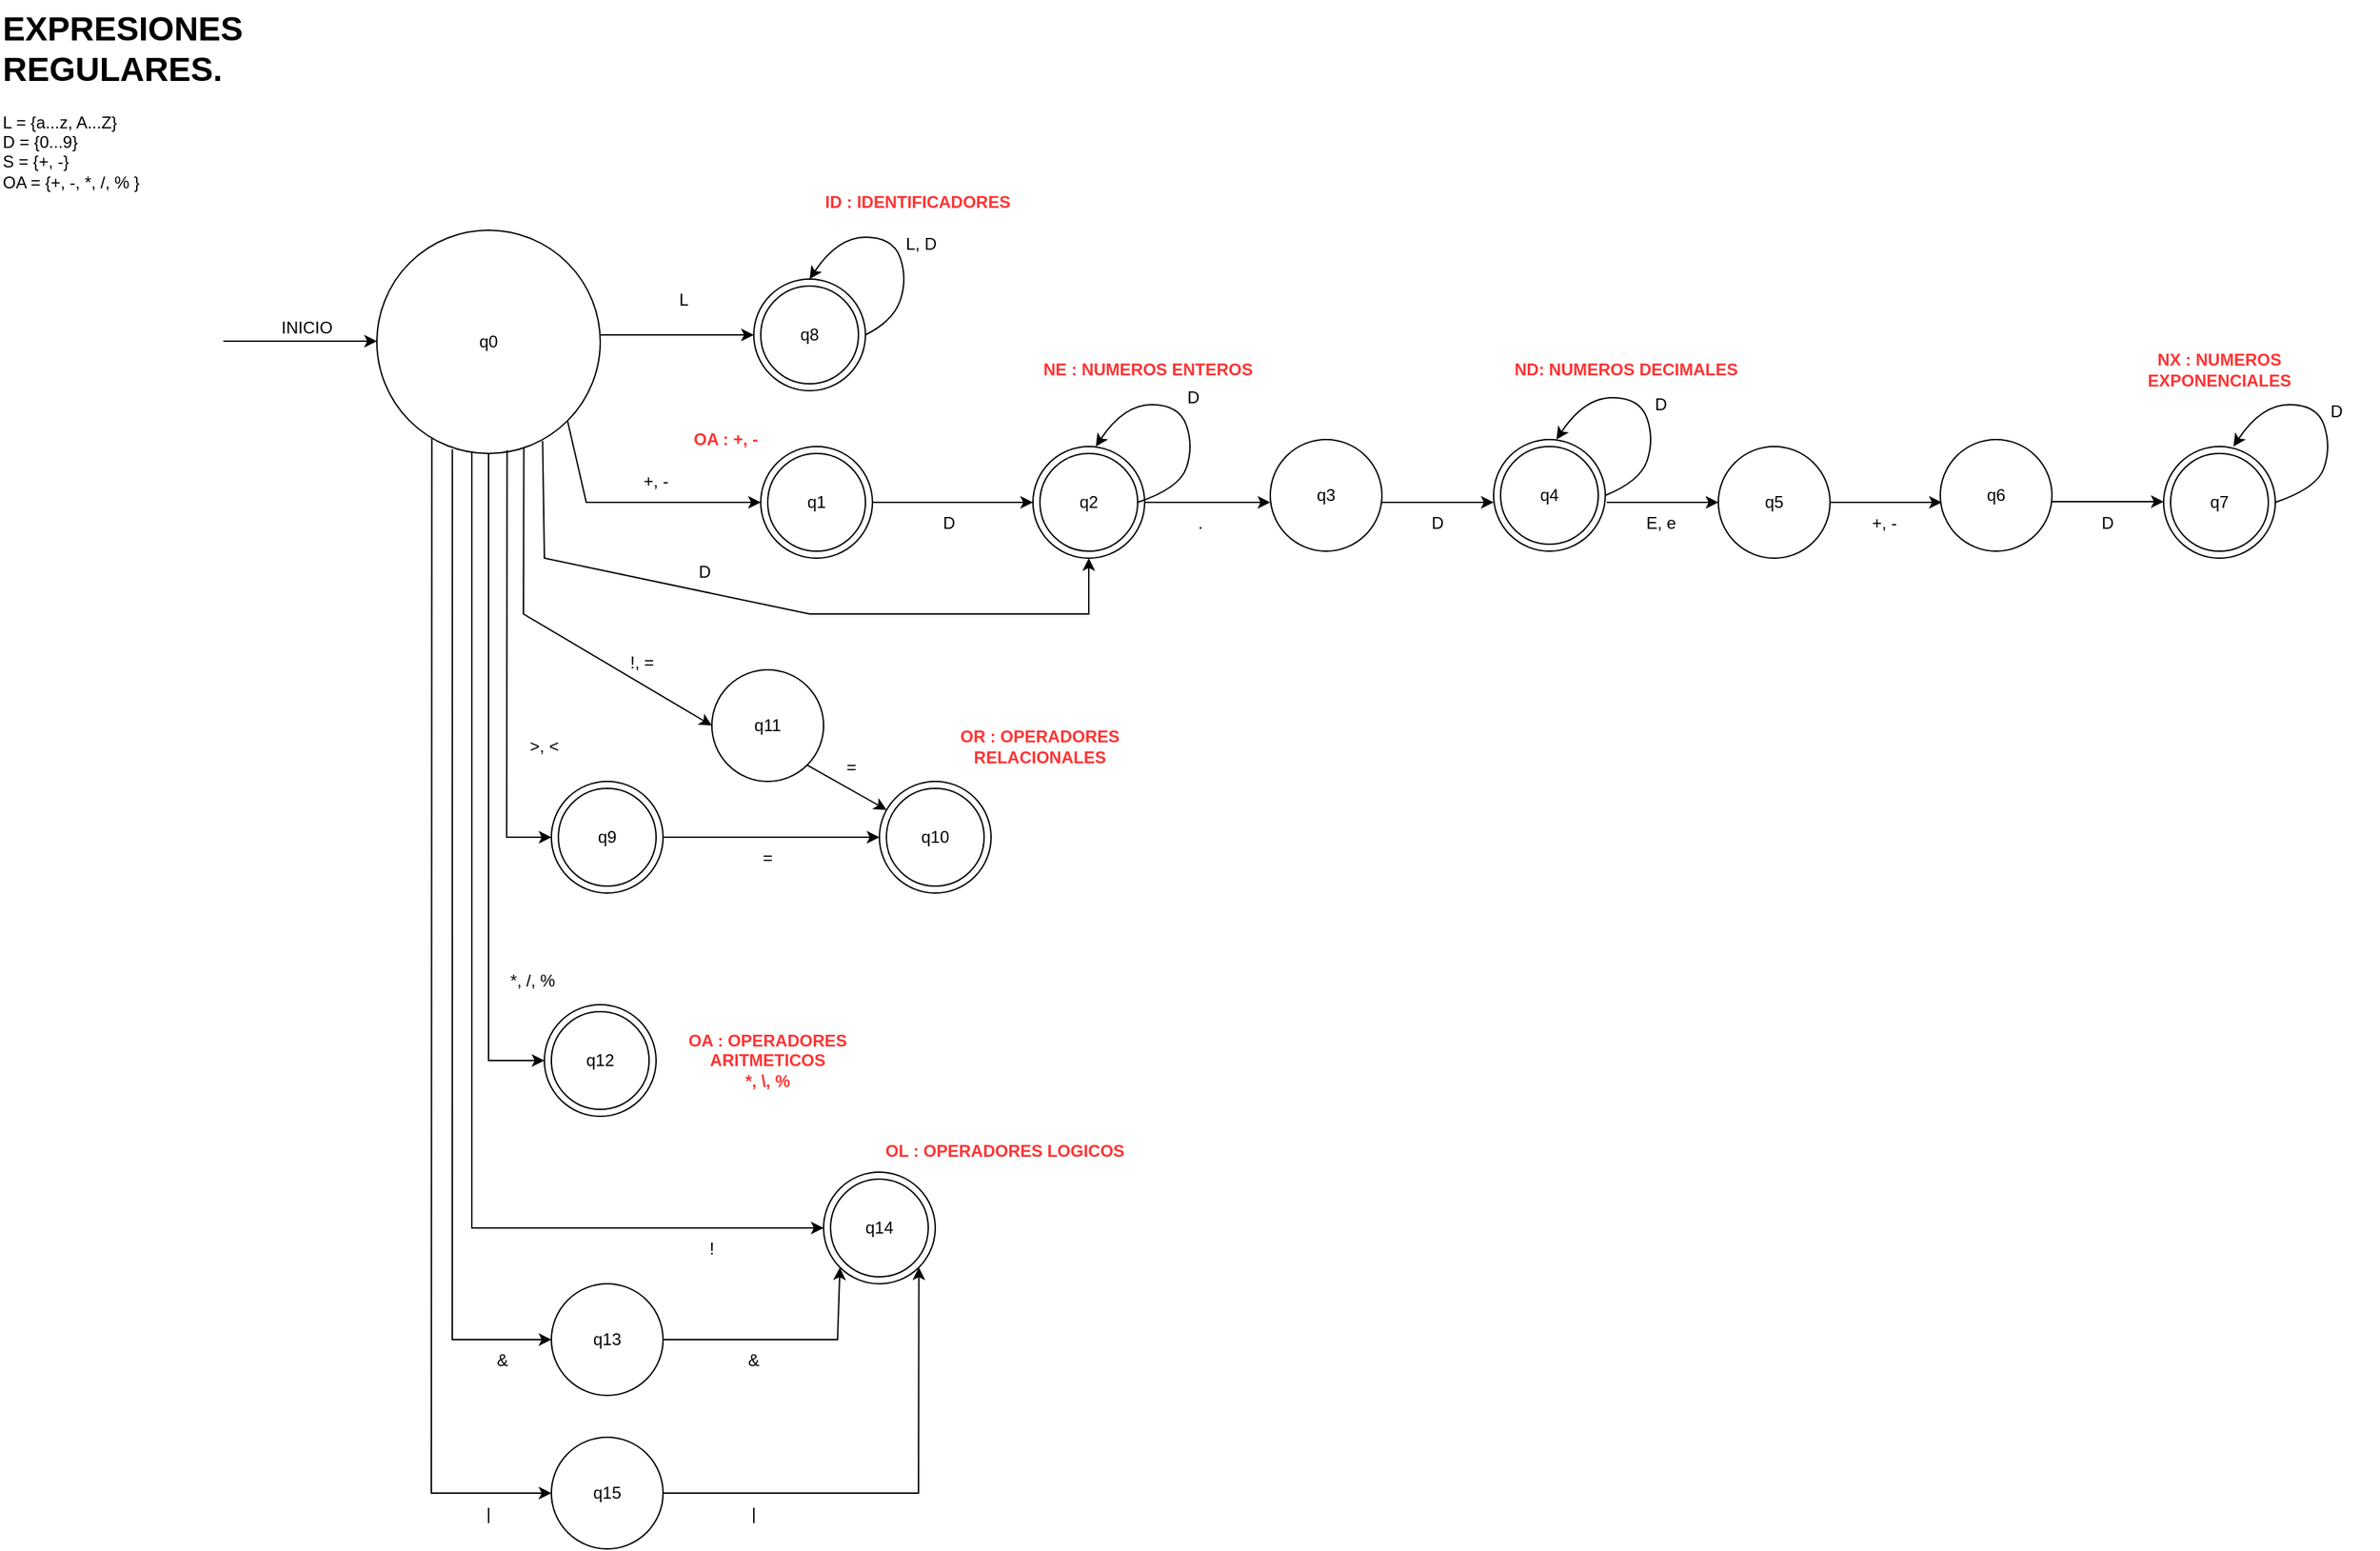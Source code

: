 <mxfile version="26.0.16">
  <diagram name="Página-1" id="dN5LTw2OWZSWHuMMksEq">
    <mxGraphModel dx="1026" dy="421" grid="1" gridSize="10" guides="1" tooltips="1" connect="1" arrows="1" fold="1" page="1" pageScale="1" pageWidth="827" pageHeight="1169" math="0" shadow="0">
      <root>
        <mxCell id="0" />
        <mxCell id="1" parent="0" />
        <mxCell id="SNeKP-yc9KApGfD2tBYd-1" value="q0" style="ellipse;whiteSpace=wrap;html=1;aspect=fixed;" parent="1" vertex="1">
          <mxGeometry x="280" y="165" width="160" height="160" as="geometry" />
        </mxCell>
        <mxCell id="SNeKP-yc9KApGfD2tBYd-2" value="INICIO" style="text;html=1;align=center;verticalAlign=middle;whiteSpace=wrap;rounded=0;" parent="1" vertex="1">
          <mxGeometry x="200" y="220" width="60" height="30" as="geometry" />
        </mxCell>
        <mxCell id="SNeKP-yc9KApGfD2tBYd-3" value="" style="endArrow=classic;html=1;rounded=0;" parent="1" edge="1">
          <mxGeometry width="50" height="50" relative="1" as="geometry">
            <mxPoint x="170" y="244.5" as="sourcePoint" />
            <mxPoint x="280" y="244.5" as="targetPoint" />
            <Array as="points">
              <mxPoint x="200" y="244.5" />
            </Array>
          </mxGeometry>
        </mxCell>
        <mxCell id="SNeKP-yc9KApGfD2tBYd-4" value="q1" style="ellipse;whiteSpace=wrap;html=1;aspect=fixed;" parent="1" vertex="1">
          <mxGeometry x="550" y="200" width="80" height="80" as="geometry" />
        </mxCell>
        <mxCell id="SNeKP-yc9KApGfD2tBYd-5" value="" style="endArrow=classic;html=1;rounded=0;" parent="1" edge="1">
          <mxGeometry width="50" height="50" relative="1" as="geometry">
            <mxPoint x="440" y="240" as="sourcePoint" />
            <mxPoint x="550" y="240" as="targetPoint" />
            <Array as="points">
              <mxPoint x="470" y="240" />
            </Array>
          </mxGeometry>
        </mxCell>
        <mxCell id="SNeKP-yc9KApGfD2tBYd-6" value="L" style="text;html=1;align=center;verticalAlign=middle;whiteSpace=wrap;rounded=0;" parent="1" vertex="1">
          <mxGeometry x="470" y="200" width="60" height="30" as="geometry" />
        </mxCell>
        <mxCell id="SNeKP-yc9KApGfD2tBYd-8" value="" style="curved=1;endArrow=classic;html=1;rounded=0;" parent="1" edge="1">
          <mxGeometry width="50" height="50" relative="1" as="geometry">
            <mxPoint x="630" y="240" as="sourcePoint" />
            <mxPoint x="590" y="200" as="targetPoint" />
            <Array as="points">
              <mxPoint x="650" y="230" />
              <mxPoint x="660" y="200" />
              <mxPoint x="650" y="170" />
              <mxPoint x="610" y="170" />
            </Array>
          </mxGeometry>
        </mxCell>
        <mxCell id="SNeKP-yc9KApGfD2tBYd-9" value="L, D" style="text;html=1;align=center;verticalAlign=middle;whiteSpace=wrap;rounded=0;" parent="1" vertex="1">
          <mxGeometry x="640" y="160" width="60" height="30" as="geometry" />
        </mxCell>
        <mxCell id="SNeKP-yc9KApGfD2tBYd-10" value="q8" style="ellipse;whiteSpace=wrap;html=1;aspect=fixed;" parent="1" vertex="1">
          <mxGeometry x="555" y="205" width="70" height="70" as="geometry" />
        </mxCell>
        <mxCell id="SNeKP-yc9KApGfD2tBYd-12" value="" style="endArrow=classic;html=1;rounded=0;exitX=1;exitY=1;exitDx=0;exitDy=0;entryX=0;entryY=0.5;entryDx=0;entryDy=0;" parent="1" source="SNeKP-yc9KApGfD2tBYd-1" edge="1">
          <mxGeometry width="50" height="50" relative="1" as="geometry">
            <mxPoint x="530" y="350" as="sourcePoint" />
            <mxPoint x="555" y="360" as="targetPoint" />
            <Array as="points">
              <mxPoint x="430" y="360" />
            </Array>
          </mxGeometry>
        </mxCell>
        <mxCell id="SNeKP-yc9KApGfD2tBYd-13" value="+, -" style="text;html=1;align=center;verticalAlign=middle;whiteSpace=wrap;rounded=0;" parent="1" vertex="1">
          <mxGeometry x="450" y="330" width="60" height="30" as="geometry" />
        </mxCell>
        <mxCell id="SNeKP-yc9KApGfD2tBYd-17" value="q2" style="ellipse;whiteSpace=wrap;html=1;aspect=fixed;" parent="1" vertex="1">
          <mxGeometry x="750" y="320" width="80" height="80" as="geometry" />
        </mxCell>
        <mxCell id="SNeKP-yc9KApGfD2tBYd-18" value="" style="curved=1;endArrow=classic;html=1;rounded=0;exitX=1;exitY=0.5;exitDx=0;exitDy=0;exitPerimeter=0;" parent="1" source="SNeKP-yc9KApGfD2tBYd-19" edge="1">
          <mxGeometry width="50" height="50" relative="1" as="geometry">
            <mxPoint x="835" y="360" as="sourcePoint" />
            <mxPoint x="795" y="320" as="targetPoint" />
            <Array as="points">
              <mxPoint x="855" y="350" />
              <mxPoint x="865" y="320" />
              <mxPoint x="855" y="290" />
              <mxPoint x="815" y="290" />
            </Array>
          </mxGeometry>
        </mxCell>
        <mxCell id="SNeKP-yc9KApGfD2tBYd-19" value="q2" style="ellipse;whiteSpace=wrap;html=1;aspect=fixed;" parent="1" vertex="1">
          <mxGeometry x="755" y="325" width="70" height="70" as="geometry" />
        </mxCell>
        <mxCell id="SNeKP-yc9KApGfD2tBYd-20" value="D" style="text;html=1;align=center;verticalAlign=middle;whiteSpace=wrap;rounded=0;" parent="1" vertex="1">
          <mxGeometry x="835" y="270" width="60" height="30" as="geometry" />
        </mxCell>
        <mxCell id="SNeKP-yc9KApGfD2tBYd-21" value="q1" style="ellipse;whiteSpace=wrap;html=1;aspect=fixed;" parent="1" vertex="1">
          <mxGeometry x="555" y="320" width="80" height="80" as="geometry" />
        </mxCell>
        <mxCell id="SNeKP-yc9KApGfD2tBYd-22" value="" style="endArrow=classic;html=1;rounded=0;entryX=0;entryY=0.5;entryDx=0;entryDy=0;" parent="1" target="SNeKP-yc9KApGfD2tBYd-17" edge="1">
          <mxGeometry width="50" height="50" relative="1" as="geometry">
            <mxPoint x="635" y="360" as="sourcePoint" />
            <mxPoint x="745" y="360" as="targetPoint" />
            <Array as="points">
              <mxPoint x="665" y="360" />
            </Array>
          </mxGeometry>
        </mxCell>
        <mxCell id="SNeKP-yc9KApGfD2tBYd-23" value="D" style="text;html=1;align=center;verticalAlign=middle;whiteSpace=wrap;rounded=0;" parent="1" vertex="1">
          <mxGeometry x="660" y="360" width="60" height="30" as="geometry" />
        </mxCell>
        <mxCell id="SNeKP-yc9KApGfD2tBYd-24" value="&lt;h1 style=&quot;margin-top: 0px;&quot;&gt;EXPRESIONES REGULARES.&lt;/h1&gt;&lt;p&gt;L = {a...z, A...Z}&lt;br&gt;&lt;span style=&quot;background-color: transparent; color: light-dark(rgb(0, 0, 0), rgb(255, 255, 255));&quot;&gt;D = {0...9}&lt;br&gt;&lt;/span&gt;&lt;span style=&quot;background-color: transparent; color: light-dark(rgb(0, 0, 0), rgb(255, 255, 255));&quot;&gt;S = {+, -}&lt;br&gt;OA = {+, -, *, /, % }&lt;br&gt;&lt;br&gt;&lt;/span&gt;&lt;/p&gt;&lt;p&gt;&lt;br&gt;&lt;/p&gt;" style="text;html=1;whiteSpace=wrap;overflow=hidden;rounded=0;" parent="1" vertex="1">
          <mxGeometry x="10" width="180" height="155" as="geometry" />
        </mxCell>
        <mxCell id="SNeKP-yc9KApGfD2tBYd-25" value="" style="endArrow=classic;html=1;rounded=0;exitX=0.742;exitY=0.944;exitDx=0;exitDy=0;entryX=0.5;entryY=1;entryDx=0;entryDy=0;exitPerimeter=0;" parent="1" source="SNeKP-yc9KApGfD2tBYd-1" target="SNeKP-yc9KApGfD2tBYd-17" edge="1">
          <mxGeometry width="50" height="50" relative="1" as="geometry">
            <mxPoint x="530" y="280" as="sourcePoint" />
            <mxPoint x="580" y="230" as="targetPoint" />
            <Array as="points">
              <mxPoint x="400" y="400" />
              <mxPoint x="590" y="440" />
              <mxPoint x="790" y="440" />
            </Array>
          </mxGeometry>
        </mxCell>
        <mxCell id="SNeKP-yc9KApGfD2tBYd-26" value="D" style="text;html=1;align=center;verticalAlign=middle;whiteSpace=wrap;rounded=0;" parent="1" vertex="1">
          <mxGeometry x="485" y="395" width="60" height="30" as="geometry" />
        </mxCell>
        <mxCell id="7gqNiAZy56xLXiBiN2li-1" value="q3" style="ellipse;whiteSpace=wrap;html=1;aspect=fixed;" parent="1" vertex="1">
          <mxGeometry x="920" y="315" width="80" height="80" as="geometry" />
        </mxCell>
        <mxCell id="7gqNiAZy56xLXiBiN2li-2" value="q4" style="ellipse;whiteSpace=wrap;html=1;aspect=fixed;" parent="1" vertex="1">
          <mxGeometry x="1080" y="315" width="80" height="80" as="geometry" />
        </mxCell>
        <mxCell id="7gqNiAZy56xLXiBiN2li-3" value="q5" style="ellipse;whiteSpace=wrap;html=1;aspect=fixed;" parent="1" vertex="1">
          <mxGeometry x="1241" y="320" width="80" height="80" as="geometry" />
        </mxCell>
        <mxCell id="7gqNiAZy56xLXiBiN2li-4" value="q6" style="ellipse;whiteSpace=wrap;html=1;aspect=fixed;" parent="1" vertex="1">
          <mxGeometry x="1400" y="315" width="80" height="80" as="geometry" />
        </mxCell>
        <mxCell id="7gqNiAZy56xLXiBiN2li-5" value="q7" style="ellipse;whiteSpace=wrap;html=1;aspect=fixed;" parent="1" vertex="1">
          <mxGeometry x="1560" y="320" width="80" height="80" as="geometry" />
        </mxCell>
        <mxCell id="7gqNiAZy56xLXiBiN2li-6" value="" style="endArrow=classic;html=1;rounded=0;" parent="1" edge="1">
          <mxGeometry width="50" height="50" relative="1" as="geometry">
            <mxPoint x="830" y="360" as="sourcePoint" />
            <mxPoint x="920" y="360" as="targetPoint" />
          </mxGeometry>
        </mxCell>
        <mxCell id="7gqNiAZy56xLXiBiN2li-7" value="" style="endArrow=classic;html=1;rounded=0;" parent="1" edge="1">
          <mxGeometry width="50" height="50" relative="1" as="geometry">
            <mxPoint x="1000" y="360" as="sourcePoint" />
            <mxPoint x="1080" y="360" as="targetPoint" />
          </mxGeometry>
        </mxCell>
        <mxCell id="7gqNiAZy56xLXiBiN2li-8" value="" style="endArrow=classic;html=1;rounded=0;" parent="1" edge="1">
          <mxGeometry width="50" height="50" relative="1" as="geometry">
            <mxPoint x="1161" y="360" as="sourcePoint" />
            <mxPoint x="1241" y="360" as="targetPoint" />
          </mxGeometry>
        </mxCell>
        <mxCell id="7gqNiAZy56xLXiBiN2li-9" value="" style="endArrow=classic;html=1;rounded=0;" parent="1" edge="1">
          <mxGeometry width="50" height="50" relative="1" as="geometry">
            <mxPoint x="1321" y="360" as="sourcePoint" />
            <mxPoint x="1401" y="360" as="targetPoint" />
          </mxGeometry>
        </mxCell>
        <mxCell id="7gqNiAZy56xLXiBiN2li-10" value="" style="endArrow=classic;html=1;rounded=0;" parent="1" edge="1">
          <mxGeometry width="50" height="50" relative="1" as="geometry">
            <mxPoint x="1480" y="359.5" as="sourcePoint" />
            <mxPoint x="1560" y="359.5" as="targetPoint" />
          </mxGeometry>
        </mxCell>
        <mxCell id="7gqNiAZy56xLXiBiN2li-14" value="" style="curved=1;endArrow=classic;html=1;rounded=0;exitX=1;exitY=0.5;exitDx=0;exitDy=0;" parent="1" source="7gqNiAZy56xLXiBiN2li-2" edge="1">
          <mxGeometry width="50" height="50" relative="1" as="geometry">
            <mxPoint x="1165" y="355" as="sourcePoint" />
            <mxPoint x="1125" y="315" as="targetPoint" />
            <Array as="points">
              <mxPoint x="1185" y="345" />
              <mxPoint x="1195" y="315" />
              <mxPoint x="1185" y="285" />
              <mxPoint x="1145" y="285" />
            </Array>
          </mxGeometry>
        </mxCell>
        <mxCell id="7gqNiAZy56xLXiBiN2li-15" value="D" style="text;html=1;align=center;verticalAlign=middle;whiteSpace=wrap;rounded=0;" parent="1" vertex="1">
          <mxGeometry x="1170" y="275" width="60" height="30" as="geometry" />
        </mxCell>
        <mxCell id="7gqNiAZy56xLXiBiN2li-17" value="q4" style="ellipse;whiteSpace=wrap;html=1;aspect=fixed;" parent="1" vertex="1">
          <mxGeometry x="1085" y="320" width="70" height="70" as="geometry" />
        </mxCell>
        <mxCell id="7gqNiAZy56xLXiBiN2li-18" value="" style="curved=1;endArrow=classic;html=1;rounded=0;exitX=1;exitY=0.5;exitDx=0;exitDy=0;" parent="1" source="7gqNiAZy56xLXiBiN2li-5" edge="1">
          <mxGeometry width="50" height="50" relative="1" as="geometry">
            <mxPoint x="1645" y="360" as="sourcePoint" />
            <mxPoint x="1610" y="320" as="targetPoint" />
            <Array as="points">
              <mxPoint x="1670" y="350" />
              <mxPoint x="1680" y="320" />
              <mxPoint x="1670" y="290" />
              <mxPoint x="1630" y="290" />
            </Array>
          </mxGeometry>
        </mxCell>
        <mxCell id="7gqNiAZy56xLXiBiN2li-19" value="D" style="text;html=1;align=center;verticalAlign=middle;whiteSpace=wrap;rounded=0;" parent="1" vertex="1">
          <mxGeometry x="1654" y="280" width="60" height="30" as="geometry" />
        </mxCell>
        <mxCell id="7gqNiAZy56xLXiBiN2li-20" value="q7" style="ellipse;whiteSpace=wrap;html=1;aspect=fixed;" parent="1" vertex="1">
          <mxGeometry x="1565" y="325" width="70" height="70" as="geometry" />
        </mxCell>
        <mxCell id="7gqNiAZy56xLXiBiN2li-21" value="q13" style="ellipse;whiteSpace=wrap;html=1;aspect=fixed;" parent="1" vertex="1">
          <mxGeometry x="405" y="920" width="80" height="80" as="geometry" />
        </mxCell>
        <mxCell id="7gqNiAZy56xLXiBiN2li-22" value="q11" style="ellipse;whiteSpace=wrap;html=1;aspect=fixed;" parent="1" vertex="1">
          <mxGeometry x="520" y="480" width="80" height="80" as="geometry" />
        </mxCell>
        <mxCell id="7gqNiAZy56xLXiBiN2li-24" value="q2" style="ellipse;whiteSpace=wrap;html=1;aspect=fixed;" parent="1" vertex="1">
          <mxGeometry x="640" y="560" width="80" height="80" as="geometry" />
        </mxCell>
        <mxCell id="7gqNiAZy56xLXiBiN2li-26" value="q10" style="ellipse;whiteSpace=wrap;html=1;aspect=fixed;" parent="1" vertex="1">
          <mxGeometry x="645" y="565" width="70" height="70" as="geometry" />
        </mxCell>
        <mxCell id="7gqNiAZy56xLXiBiN2li-27" value="q2" style="ellipse;whiteSpace=wrap;html=1;aspect=fixed;" parent="1" vertex="1">
          <mxGeometry x="400" y="720" width="80" height="80" as="geometry" />
        </mxCell>
        <mxCell id="7gqNiAZy56xLXiBiN2li-29" value="q12" style="ellipse;whiteSpace=wrap;html=1;aspect=fixed;" parent="1" vertex="1">
          <mxGeometry x="405" y="725" width="70" height="70" as="geometry" />
        </mxCell>
        <mxCell id="7gqNiAZy56xLXiBiN2li-30" value="q15" style="ellipse;whiteSpace=wrap;html=1;aspect=fixed;" parent="1" vertex="1">
          <mxGeometry x="405" y="1030" width="80" height="80" as="geometry" />
        </mxCell>
        <mxCell id="7gqNiAZy56xLXiBiN2li-31" value="q2" style="ellipse;whiteSpace=wrap;html=1;aspect=fixed;" parent="1" vertex="1">
          <mxGeometry x="600" y="840" width="80" height="80" as="geometry" />
        </mxCell>
        <mxCell id="7gqNiAZy56xLXiBiN2li-32" value="q14" style="ellipse;whiteSpace=wrap;html=1;aspect=fixed;" parent="1" vertex="1">
          <mxGeometry x="605" y="845" width="70" height="70" as="geometry" />
        </mxCell>
        <mxCell id="7gqNiAZy56xLXiBiN2li-33" value="q2" style="ellipse;whiteSpace=wrap;html=1;aspect=fixed;" parent="1" vertex="1">
          <mxGeometry x="405" y="560" width="80" height="80" as="geometry" />
        </mxCell>
        <mxCell id="7gqNiAZy56xLXiBiN2li-34" value="q9" style="ellipse;whiteSpace=wrap;html=1;aspect=fixed;" parent="1" vertex="1">
          <mxGeometry x="410" y="565" width="70" height="70" as="geometry" />
        </mxCell>
        <mxCell id="7gqNiAZy56xLXiBiN2li-35" value="" style="endArrow=classic;html=1;rounded=0;exitX=0.583;exitY=0.985;exitDx=0;exitDy=0;exitPerimeter=0;entryX=0;entryY=0.5;entryDx=0;entryDy=0;" parent="1" source="SNeKP-yc9KApGfD2tBYd-1" target="7gqNiAZy56xLXiBiN2li-33" edge="1">
          <mxGeometry width="50" height="50" relative="1" as="geometry">
            <mxPoint x="360" y="510" as="sourcePoint" />
            <mxPoint x="410" y="460" as="targetPoint" />
            <Array as="points">
              <mxPoint x="373" y="600" />
            </Array>
          </mxGeometry>
        </mxCell>
        <mxCell id="7gqNiAZy56xLXiBiN2li-36" value="&amp;gt;, &amp;lt;" style="text;html=1;align=center;verticalAlign=middle;whiteSpace=wrap;rounded=0;" parent="1" vertex="1">
          <mxGeometry x="370" y="520" width="60" height="30" as="geometry" />
        </mxCell>
        <mxCell id="7gqNiAZy56xLXiBiN2li-38" value="" style="endArrow=classic;html=1;rounded=0;exitX=1;exitY=0.5;exitDx=0;exitDy=0;entryX=0;entryY=0.5;entryDx=0;entryDy=0;" parent="1" source="7gqNiAZy56xLXiBiN2li-33" target="7gqNiAZy56xLXiBiN2li-24" edge="1">
          <mxGeometry width="50" height="50" relative="1" as="geometry">
            <mxPoint x="670" y="510" as="sourcePoint" />
            <mxPoint x="720" y="460" as="targetPoint" />
          </mxGeometry>
        </mxCell>
        <mxCell id="7gqNiAZy56xLXiBiN2li-39" value="=" style="text;html=1;align=center;verticalAlign=middle;whiteSpace=wrap;rounded=0;" parent="1" vertex="1">
          <mxGeometry x="530" y="600" width="60" height="30" as="geometry" />
        </mxCell>
        <mxCell id="7gqNiAZy56xLXiBiN2li-40" value="" style="endArrow=classic;html=1;rounded=0;exitX=0.658;exitY=0.973;exitDx=0;exitDy=0;exitPerimeter=0;entryX=0;entryY=0.5;entryDx=0;entryDy=0;" parent="1" source="SNeKP-yc9KApGfD2tBYd-1" target="7gqNiAZy56xLXiBiN2li-22" edge="1">
          <mxGeometry width="50" height="50" relative="1" as="geometry">
            <mxPoint x="670" y="510" as="sourcePoint" />
            <mxPoint x="400" y="450" as="targetPoint" />
            <Array as="points">
              <mxPoint x="385" y="440" />
            </Array>
          </mxGeometry>
        </mxCell>
        <mxCell id="7gqNiAZy56xLXiBiN2li-41" value="!, =" style="text;html=1;align=center;verticalAlign=middle;whiteSpace=wrap;rounded=0;" parent="1" vertex="1">
          <mxGeometry x="440" y="460" width="60" height="30" as="geometry" />
        </mxCell>
        <mxCell id="7gqNiAZy56xLXiBiN2li-42" value="" style="endArrow=classic;html=1;rounded=0;exitX=1;exitY=1;exitDx=0;exitDy=0;" parent="1" source="7gqNiAZy56xLXiBiN2li-22" target="7gqNiAZy56xLXiBiN2li-24" edge="1">
          <mxGeometry width="50" height="50" relative="1" as="geometry">
            <mxPoint x="670" y="510" as="sourcePoint" />
            <mxPoint x="720" y="460" as="targetPoint" />
          </mxGeometry>
        </mxCell>
        <mxCell id="7gqNiAZy56xLXiBiN2li-43" value="=" style="text;html=1;align=center;verticalAlign=middle;whiteSpace=wrap;rounded=0;" parent="1" vertex="1">
          <mxGeometry x="590" y="535" width="60" height="30" as="geometry" />
        </mxCell>
        <mxCell id="7gqNiAZy56xLXiBiN2li-44" value="" style="endArrow=classic;html=1;rounded=0;exitX=0.5;exitY=1;exitDx=0;exitDy=0;entryX=0;entryY=0.5;entryDx=0;entryDy=0;" parent="1" source="SNeKP-yc9KApGfD2tBYd-1" target="7gqNiAZy56xLXiBiN2li-27" edge="1">
          <mxGeometry width="50" height="50" relative="1" as="geometry">
            <mxPoint x="670" y="410" as="sourcePoint" />
            <mxPoint x="360" y="814" as="targetPoint" />
            <Array as="points">
              <mxPoint x="360" y="760" />
            </Array>
          </mxGeometry>
        </mxCell>
        <mxCell id="7gqNiAZy56xLXiBiN2li-45" value="&lt;div&gt;&lt;br&gt;&lt;/div&gt;&amp;nbsp;*, /, %" style="text;html=1;align=center;verticalAlign=middle;whiteSpace=wrap;rounded=0;" parent="1" vertex="1">
          <mxGeometry x="360" y="680" width="60" height="30" as="geometry" />
        </mxCell>
        <mxCell id="7gqNiAZy56xLXiBiN2li-46" value="" style="endArrow=classic;html=1;rounded=0;exitX=1;exitY=0.5;exitDx=0;exitDy=0;entryX=0;entryY=1;entryDx=0;entryDy=0;" parent="1" source="7gqNiAZy56xLXiBiN2li-21" target="7gqNiAZy56xLXiBiN2li-31" edge="1">
          <mxGeometry width="50" height="50" relative="1" as="geometry">
            <mxPoint x="450" y="990" as="sourcePoint" />
            <mxPoint x="500" y="940" as="targetPoint" />
            <Array as="points">
              <mxPoint x="610" y="960" />
            </Array>
          </mxGeometry>
        </mxCell>
        <mxCell id="7gqNiAZy56xLXiBiN2li-47" value="" style="endArrow=classic;html=1;rounded=0;exitX=1;exitY=0.5;exitDx=0;exitDy=0;entryX=1;entryY=1;entryDx=0;entryDy=0;" parent="1" source="7gqNiAZy56xLXiBiN2li-30" target="7gqNiAZy56xLXiBiN2li-31" edge="1">
          <mxGeometry width="50" height="50" relative="1" as="geometry">
            <mxPoint x="450" y="990" as="sourcePoint" />
            <mxPoint x="500" y="940" as="targetPoint" />
            <Array as="points">
              <mxPoint x="668" y="1070" />
            </Array>
          </mxGeometry>
        </mxCell>
        <mxCell id="7gqNiAZy56xLXiBiN2li-48" value="" style="endArrow=classic;html=1;rounded=0;exitX=0.425;exitY=0.994;exitDx=0;exitDy=0;exitPerimeter=0;entryX=0;entryY=0.5;entryDx=0;entryDy=0;" parent="1" source="SNeKP-yc9KApGfD2tBYd-1" target="7gqNiAZy56xLXiBiN2li-31" edge="1">
          <mxGeometry width="50" height="50" relative="1" as="geometry">
            <mxPoint x="300" y="490" as="sourcePoint" />
            <mxPoint x="350" y="890.667" as="targetPoint" />
            <Array as="points">
              <mxPoint x="348" y="880" />
            </Array>
          </mxGeometry>
        </mxCell>
        <mxCell id="7gqNiAZy56xLXiBiN2li-49" value="" style="endArrow=classic;html=1;rounded=0;exitX=0.338;exitY=0.981;exitDx=0;exitDy=0;exitPerimeter=0;entryX=0;entryY=0.5;entryDx=0;entryDy=0;" parent="1" source="SNeKP-yc9KApGfD2tBYd-1" target="7gqNiAZy56xLXiBiN2li-21" edge="1">
          <mxGeometry width="50" height="50" relative="1" as="geometry">
            <mxPoint x="300" y="460" as="sourcePoint" />
            <mxPoint x="350" y="410" as="targetPoint" />
            <Array as="points">
              <mxPoint x="334" y="960" />
            </Array>
          </mxGeometry>
        </mxCell>
        <mxCell id="7gqNiAZy56xLXiBiN2li-50" value="" style="endArrow=classic;html=1;rounded=0;entryX=0;entryY=0.5;entryDx=0;entryDy=0;exitX=0.246;exitY=0.931;exitDx=0;exitDy=0;exitPerimeter=0;" parent="1" source="SNeKP-yc9KApGfD2tBYd-1" target="7gqNiAZy56xLXiBiN2li-30" edge="1">
          <mxGeometry width="50" height="50" relative="1" as="geometry">
            <mxPoint x="270" y="1060" as="sourcePoint" />
            <mxPoint x="350" y="1010" as="targetPoint" />
            <Array as="points">
              <mxPoint x="319" y="1070" />
            </Array>
          </mxGeometry>
        </mxCell>
        <mxCell id="7gqNiAZy56xLXiBiN2li-51" value="&amp;amp;" style="text;html=1;align=center;verticalAlign=middle;whiteSpace=wrap;rounded=0;" parent="1" vertex="1">
          <mxGeometry x="340" y="960" width="60" height="30" as="geometry" />
        </mxCell>
        <mxCell id="7gqNiAZy56xLXiBiN2li-53" value="&amp;amp;" style="text;html=1;align=center;verticalAlign=middle;whiteSpace=wrap;rounded=0;" parent="1" vertex="1">
          <mxGeometry x="520" y="960" width="60" height="30" as="geometry" />
        </mxCell>
        <mxCell id="7gqNiAZy56xLXiBiN2li-54" value="|" style="text;html=1;align=center;verticalAlign=middle;whiteSpace=wrap;rounded=0;" parent="1" vertex="1">
          <mxGeometry x="330" y="1070" width="60" height="30" as="geometry" />
        </mxCell>
        <mxCell id="7gqNiAZy56xLXiBiN2li-55" value="|" style="text;html=1;align=center;verticalAlign=middle;whiteSpace=wrap;rounded=0;" parent="1" vertex="1">
          <mxGeometry x="520" y="1070" width="60" height="30" as="geometry" />
        </mxCell>
        <mxCell id="7gqNiAZy56xLXiBiN2li-56" value="!" style="text;html=1;align=center;verticalAlign=middle;whiteSpace=wrap;rounded=0;" parent="1" vertex="1">
          <mxGeometry x="490" y="880" width="60" height="30" as="geometry" />
        </mxCell>
        <mxCell id="7gqNiAZy56xLXiBiN2li-57" value="." style="text;html=1;align=center;verticalAlign=middle;whiteSpace=wrap;rounded=0;" parent="1" vertex="1">
          <mxGeometry x="840" y="360" width="60" height="30" as="geometry" />
        </mxCell>
        <mxCell id="7gqNiAZy56xLXiBiN2li-58" value="D" style="text;html=1;align=center;verticalAlign=middle;whiteSpace=wrap;rounded=0;" parent="1" vertex="1">
          <mxGeometry x="1010" y="360" width="60" height="30" as="geometry" />
        </mxCell>
        <mxCell id="7gqNiAZy56xLXiBiN2li-59" value="E, e" style="text;html=1;align=center;verticalAlign=middle;whiteSpace=wrap;rounded=0;" parent="1" vertex="1">
          <mxGeometry x="1170" y="360" width="60" height="30" as="geometry" />
        </mxCell>
        <mxCell id="7gqNiAZy56xLXiBiN2li-60" value="+, -" style="text;html=1;align=center;verticalAlign=middle;whiteSpace=wrap;rounded=0;" parent="1" vertex="1">
          <mxGeometry x="1330" y="360" width="60" height="30" as="geometry" />
        </mxCell>
        <mxCell id="7gqNiAZy56xLXiBiN2li-61" value="D" style="text;html=1;align=center;verticalAlign=middle;whiteSpace=wrap;rounded=0;" parent="1" vertex="1">
          <mxGeometry x="1490" y="360" width="60" height="30" as="geometry" />
        </mxCell>
        <mxCell id="7gqNiAZy56xLXiBiN2li-62" value="&lt;b&gt;&lt;font style=&quot;color: rgb(255, 51, 51);&quot;&gt;ID : IDENTIFICADORES&lt;/font&gt;&lt;/b&gt;" style="text;html=1;align=center;verticalAlign=middle;whiteSpace=wrap;rounded=0;" parent="1" vertex="1">
          <mxGeometry x="600" y="120" width="135" height="50" as="geometry" />
        </mxCell>
        <mxCell id="7gqNiAZy56xLXiBiN2li-63" value="&lt;b&gt;&lt;font style=&quot;color: rgb(255, 51, 51);&quot;&gt;NE : NUMEROS ENTEROS&lt;/font&gt;&lt;/b&gt;" style="text;html=1;align=center;verticalAlign=middle;whiteSpace=wrap;rounded=0;" parent="1" vertex="1">
          <mxGeometry x="755" y="240" width="155" height="50" as="geometry" />
        </mxCell>
        <mxCell id="7gqNiAZy56xLXiBiN2li-64" value="&lt;b&gt;&lt;font style=&quot;color: rgb(255, 51, 51);&quot;&gt;ND: NUMEROS DECIMALES&lt;/font&gt;&lt;/b&gt;" style="text;html=1;align=center;verticalAlign=middle;whiteSpace=wrap;rounded=0;" parent="1" vertex="1">
          <mxGeometry x="1080" y="240" width="190" height="50" as="geometry" />
        </mxCell>
        <mxCell id="7gqNiAZy56xLXiBiN2li-65" value="&lt;b&gt;&lt;font style=&quot;color: rgb(255, 51, 51);&quot;&gt;NX : NUMEROS EXPONENCIALES&lt;/font&gt;&lt;/b&gt;" style="text;html=1;align=center;verticalAlign=middle;whiteSpace=wrap;rounded=0;" parent="1" vertex="1">
          <mxGeometry x="1505" y="240" width="190" height="50" as="geometry" />
        </mxCell>
        <mxCell id="7gqNiAZy56xLXiBiN2li-66" value="&lt;font color=&quot;#ff3333&quot;&gt;&lt;b&gt;OR : OPERADORES RELACIONALES&lt;/b&gt;&lt;/font&gt;" style="text;html=1;align=center;verticalAlign=middle;whiteSpace=wrap;rounded=0;" parent="1" vertex="1">
          <mxGeometry x="660" y="510" width="190" height="50" as="geometry" />
        </mxCell>
        <mxCell id="7gqNiAZy56xLXiBiN2li-67" value="&lt;font color=&quot;#ff3333&quot;&gt;&lt;b&gt;OA : OPERADORES ARITMETICOS&lt;br&gt;*, \, %&lt;/b&gt;&lt;/font&gt;" style="text;html=1;align=center;verticalAlign=middle;whiteSpace=wrap;rounded=0;" parent="1" vertex="1">
          <mxGeometry x="465" y="735" width="190" height="50" as="geometry" />
        </mxCell>
        <mxCell id="7gqNiAZy56xLXiBiN2li-68" value="&lt;font color=&quot;#ff3333&quot;&gt;&lt;b&gt;OL : OPERADORES LOGICOS&lt;/b&gt;&lt;/font&gt;" style="text;html=1;align=center;verticalAlign=middle;whiteSpace=wrap;rounded=0;" parent="1" vertex="1">
          <mxGeometry x="635" y="800" width="190" height="50" as="geometry" />
        </mxCell>
        <mxCell id="dIAHGSWbmIrL__f7vHuE-1" value="q1" style="ellipse;whiteSpace=wrap;html=1;aspect=fixed;" parent="1" vertex="1">
          <mxGeometry x="560" y="325" width="70" height="70" as="geometry" />
        </mxCell>
        <mxCell id="dIAHGSWbmIrL__f7vHuE-2" value="&lt;font color=&quot;#ff3333&quot;&gt;&lt;b&gt;OA : +, -&lt;/b&gt;&lt;/font&gt;" style="text;html=1;align=center;verticalAlign=middle;whiteSpace=wrap;rounded=0;" parent="1" vertex="1">
          <mxGeometry x="435" y="290" width="190" height="50" as="geometry" />
        </mxCell>
      </root>
    </mxGraphModel>
  </diagram>
</mxfile>
